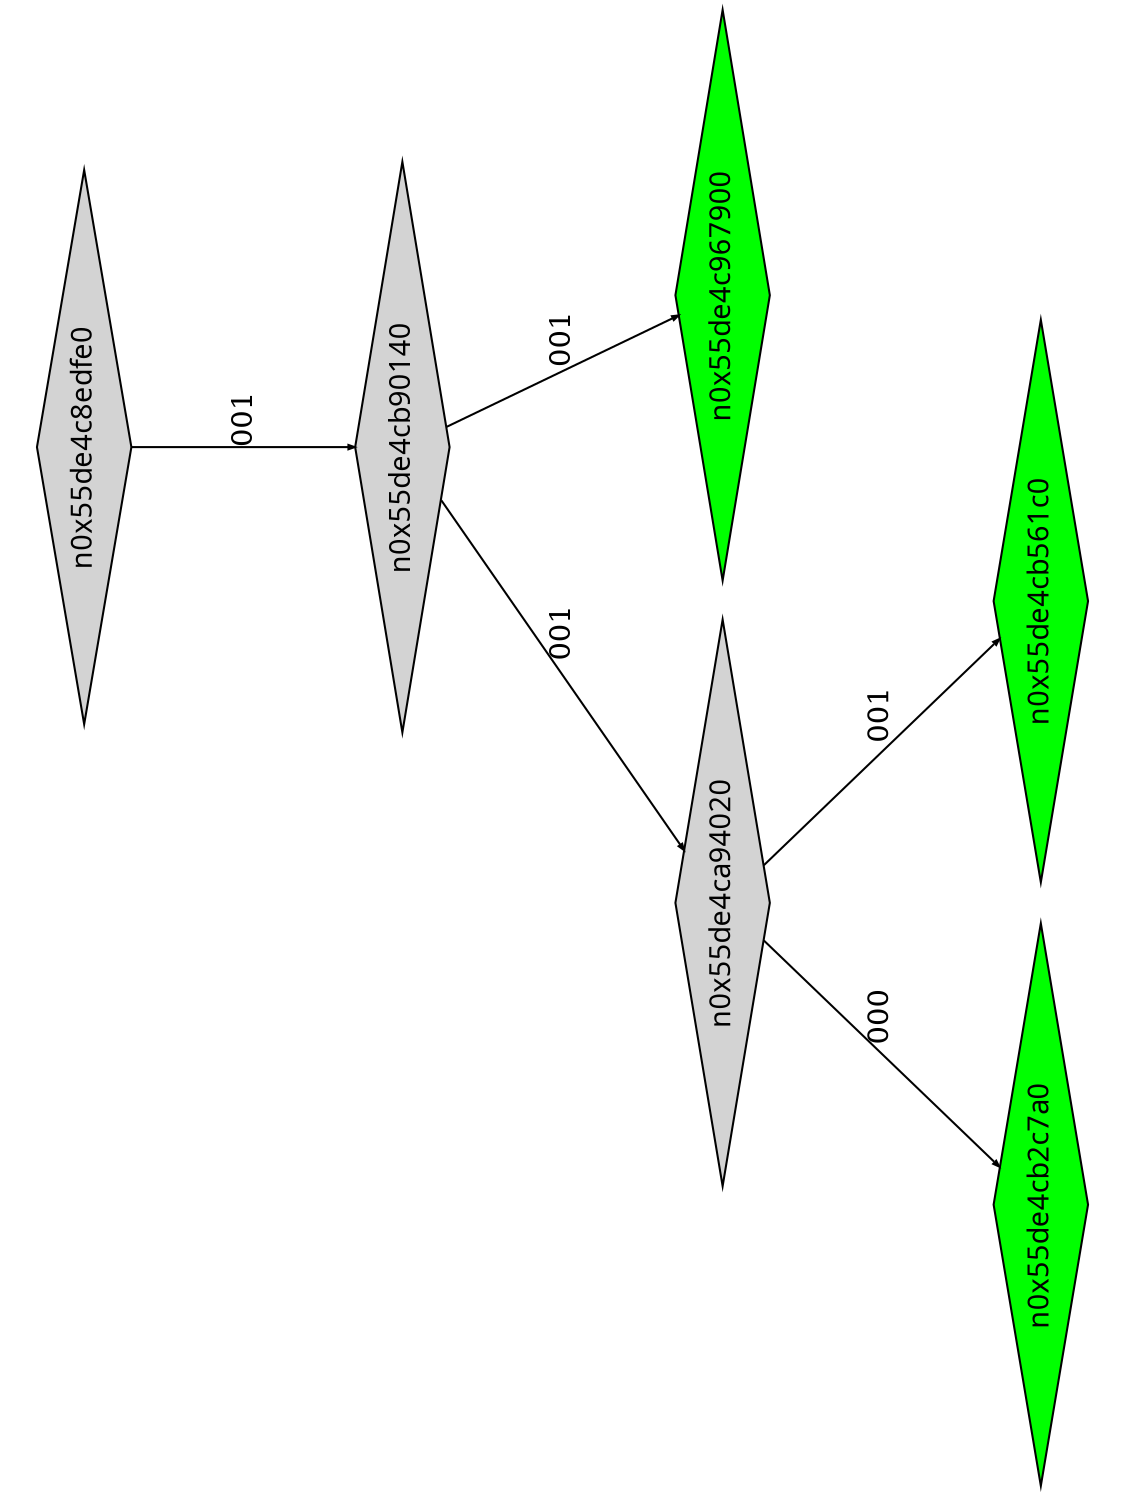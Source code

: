 digraph G {
	size="10,7.5";
	ratio=fill;
	rotate=90;
	center = "true";
	node [style="filled",width=.1,height=.1,fontname="Terminus"]
	edge [arrowsize=.3]
	n0x55de4c8edfe0 [shape=diamond];
	n0x55de4c8edfe0 -> n0x55de4cb90140 [label=001];
	n0x55de4cb90140 [shape=diamond];
	n0x55de4cb90140 -> n0x55de4ca94020 [label=001];
	n0x55de4cb90140 -> n0x55de4c967900 [label=001];
	n0x55de4c967900 [shape=diamond,fillcolor=green];
	n0x55de4ca94020 [shape=diamond];
	n0x55de4ca94020 -> n0x55de4cb2c7a0 [label=000];
	n0x55de4ca94020 -> n0x55de4cb561c0 [label=001];
	n0x55de4cb561c0 [shape=diamond,fillcolor=green];
	n0x55de4cb2c7a0 [shape=diamond,fillcolor=green];
}
